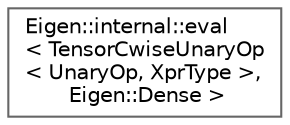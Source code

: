 digraph "类继承关系图"
{
 // LATEX_PDF_SIZE
  bgcolor="transparent";
  edge [fontname=Helvetica,fontsize=10,labelfontname=Helvetica,labelfontsize=10];
  node [fontname=Helvetica,fontsize=10,shape=box,height=0.2,width=0.4];
  rankdir="LR";
  Node0 [id="Node000000",label="Eigen::internal::eval\l\< TensorCwiseUnaryOp\l\< UnaryOp, XprType \>,\l Eigen::Dense \>",height=0.2,width=0.4,color="grey40", fillcolor="white", style="filled",URL="$struct_eigen_1_1internal_1_1eval_3_01_tensor_cwise_unary_op_3_01_unary_op_00_01_xpr_type_01_4_00_01_eigen_1_1_dense_01_4.html",tooltip=" "];
}
